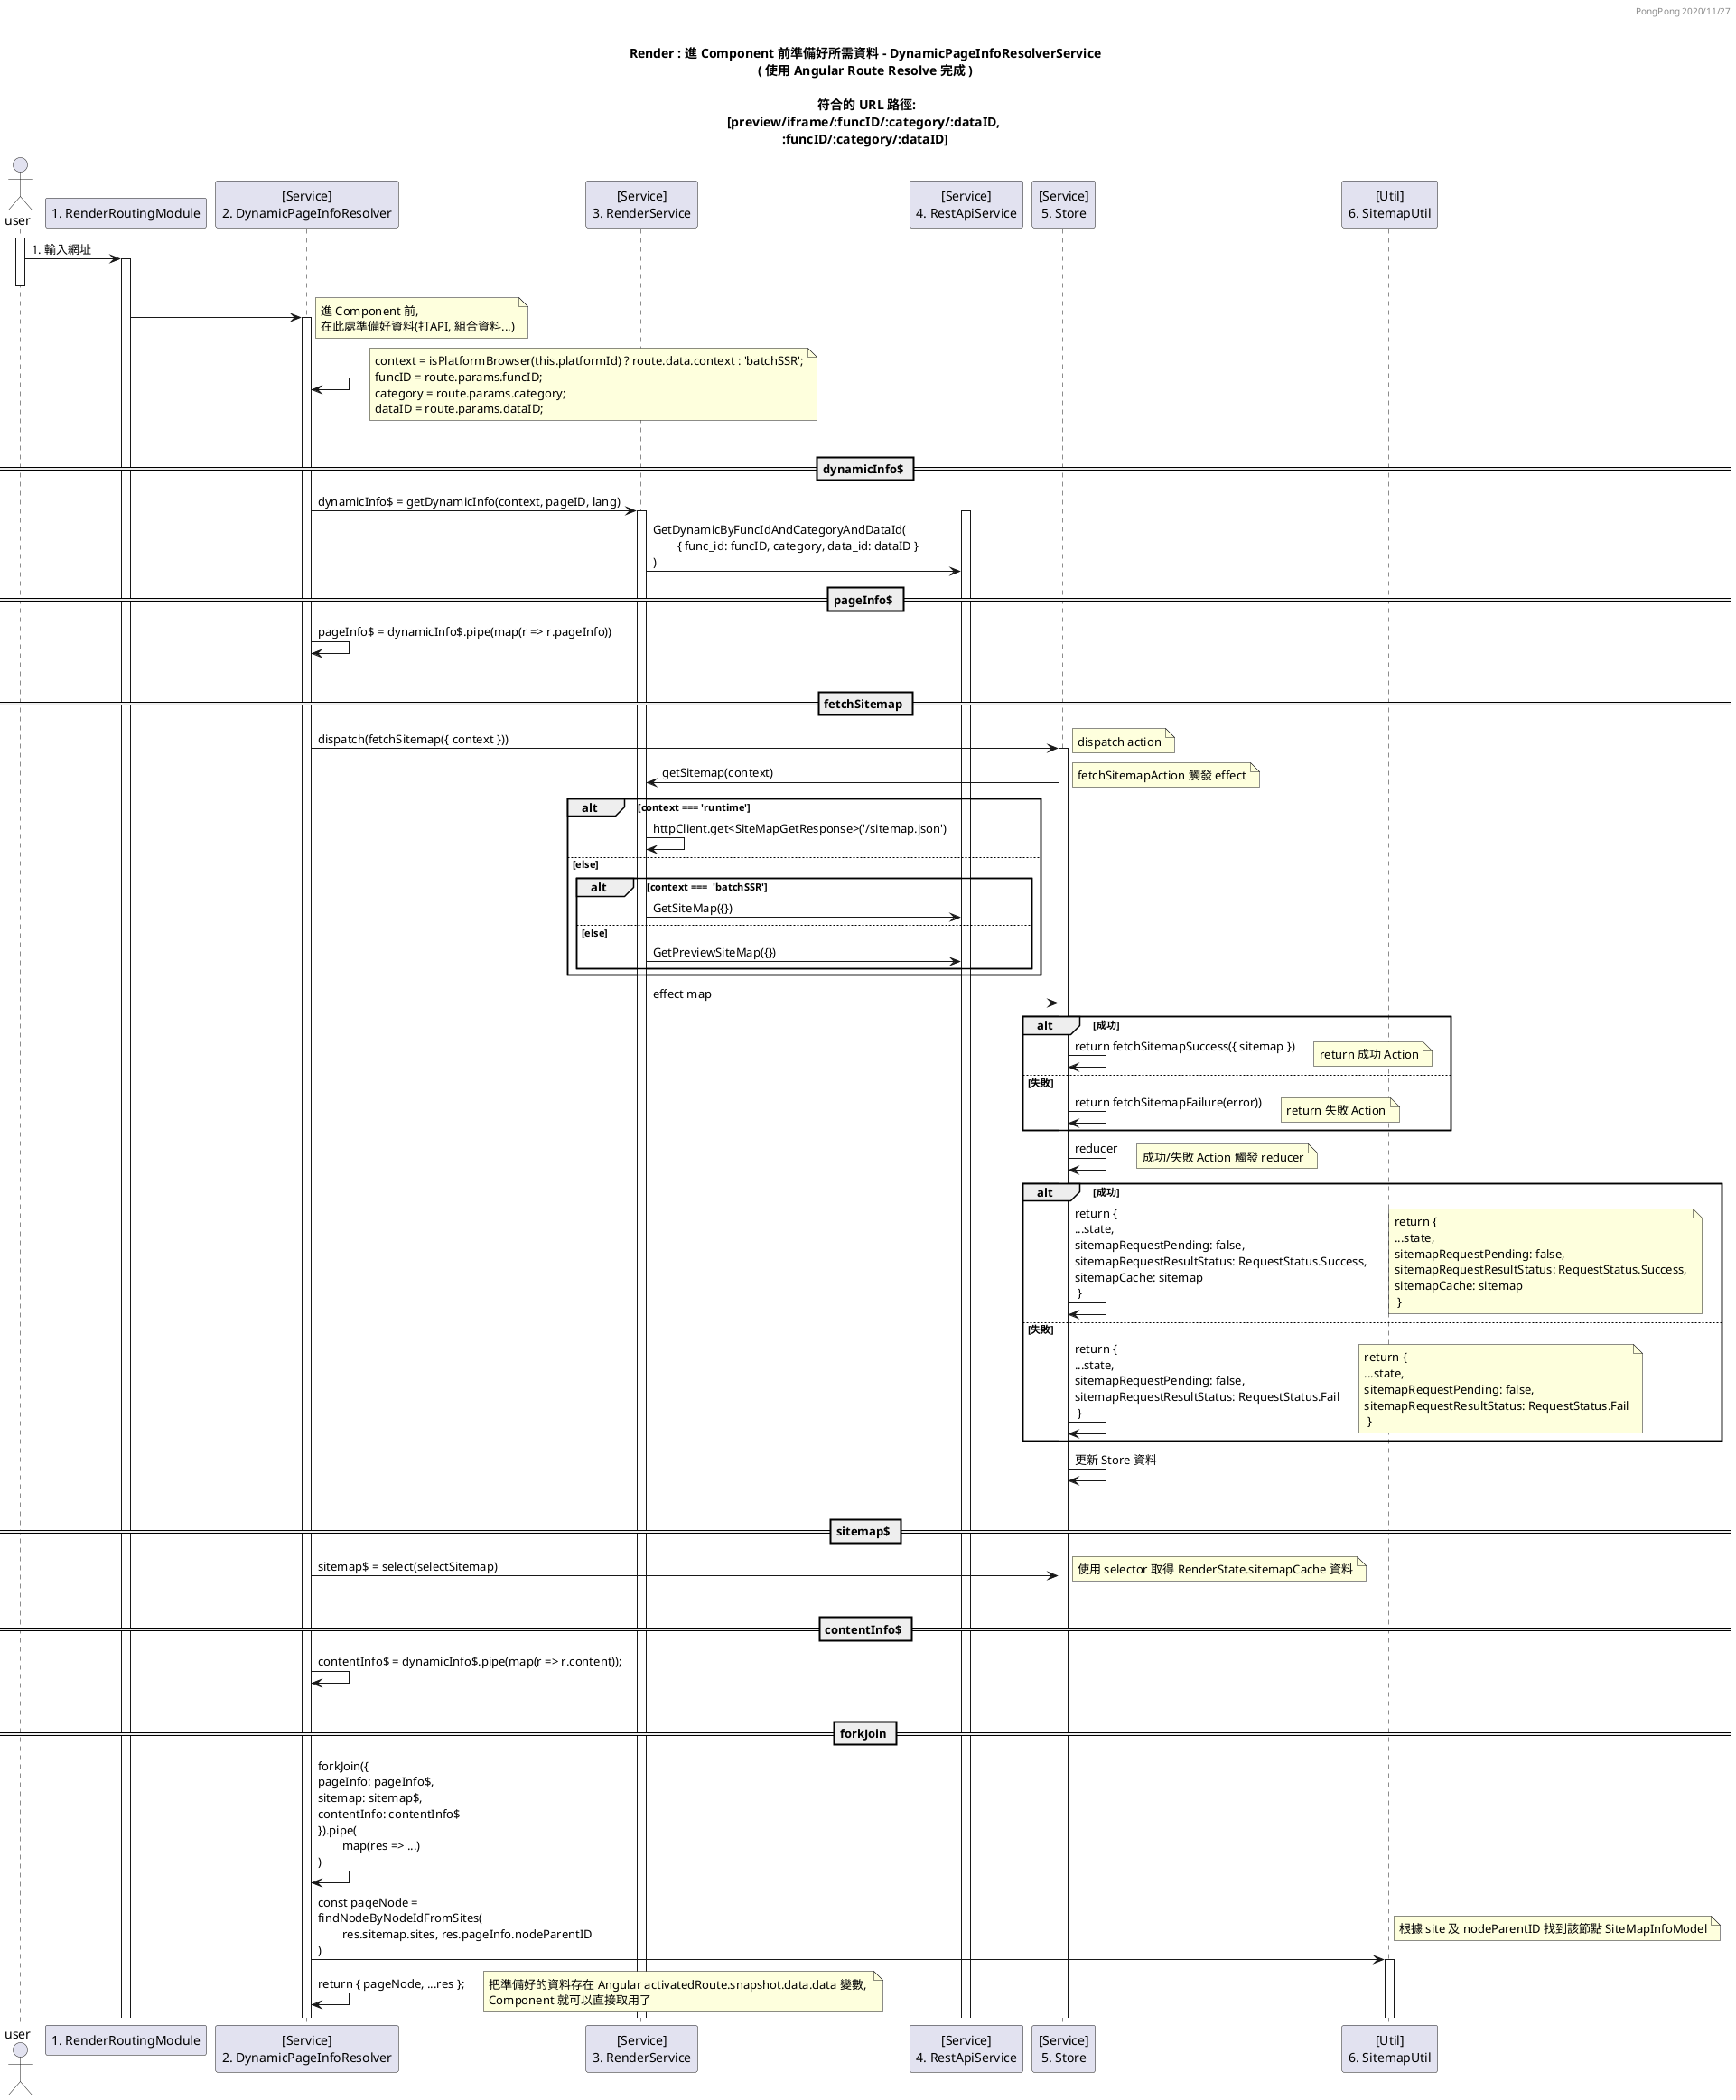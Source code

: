 @startuml

header
PongPong 2020/11/27
end header

title \nRender : 進 Component 前準備好所需資料 - DynamicPageInfoResolverService\n( 使用 Angular Route Resolve 完成 )\n\n 符合的 URL 路徑:\n[preview/iframe/:funcID/:category/:dataID, \n:funcID/:category/:dataID]


actor user
activate user

user -> "1. RenderRoutingModule" : 1. 輸入網址
activate "1. RenderRoutingModule"


deactivate user


"1. RenderRoutingModule" -> "[Service]\n2. DynamicPageInfoResolver"
note right: 進 Component 前, \n在此處準備好資料(打API, 組合資料...)
activate "[Service]\n2. DynamicPageInfoResolver"

"[Service]\n2. DynamicPageInfoResolver" -> "[Service]\n2. DynamicPageInfoResolver"
note right: context = isPlatformBrowser(this.platformId) ? route.data.context : 'batchSSR';\nfuncID = route.params.funcID;\ncategory = route.params.category;\ndataID = route.params.dataID;
|||

== dynamicInfo$ ==
"[Service]\n2. DynamicPageInfoResolver" -> "[Service]\n3. RenderService": dynamicInfo$ = getDynamicInfo(context, pageID, lang)
activate "[Service]\n3. RenderService"

activate "[Service]\n4. RestApiService"
"[Service]\n3. RenderService" -> "[Service]\n4. RestApiService" : GetDynamicByFuncIdAndCategoryAndDataId(\n\t{ func_id: funcID, category, data_id: dataID }\n)

== pageInfo$ ==
"[Service]\n2. DynamicPageInfoResolver" -> "[Service]\n2. DynamicPageInfoResolver": pageInfo$ = dynamicInfo$.pipe(map(r => r.pageInfo))
|||

== fetchSitemap ==
"[Service]\n2. DynamicPageInfoResolver" -> "[Service]\n5. Store": dispatch(fetchSitemap({ context }))
activate "[Service]\n5. Store"
note right: dispatch action

"[Service]\n5. Store" -> "[Service]\n3. RenderService": getSitemap(context)
note right: fetchSitemapAction 觸發 effect

alt context === 'runtime'
  "[Service]\n3. RenderService" -> "[Service]\n3. RenderService": httpClient.get<SiteMapGetResponse>('/sitemap.json')
  

else else

  alt context ===  'batchSSR'
    "[Service]\n3. RenderService" -> "[Service]\n4. RestApiService" : GetSiteMap({})
  else else
    "[Service]\n3. RenderService" -> "[Service]\n4. RestApiService" : GetPreviewSiteMap({})
  end

end

"[Service]\n3. RenderService" -> "[Service]\n5. Store" : effect map

alt 成功
    "[Service]\n5. Store" -> "[Service]\n5. Store" : return fetchSitemapSuccess({ sitemap })
    note right: return 成功 Action
  else 失敗
     "[Service]\n5. Store" -> "[Service]\n5. Store" : return fetchSitemapFailure(error))
     note right: return 失敗 Action
end

"[Service]\n5. Store" -> "[Service]\n5. Store" : reducer 
note right: 成功/失敗 Action 觸發 reducer

alt 成功
    "[Service]\n5. Store" -> "[Service]\n5. Store" : return { \n...state, \nsitemapRequestPending: false, \nsitemapRequestResultStatus: RequestStatus.Success, \nsitemapCache: sitemap\n }
    note right: return { \n...state, \nsitemapRequestPending: false, \nsitemapRequestResultStatus: RequestStatus.Success, \nsitemapCache: sitemap\n }
  else 失敗
     "[Service]\n5. Store" -> "[Service]\n5. Store" : return { \n...state, \nsitemapRequestPending: false, \nsitemapRequestResultStatus: RequestStatus.Fail\n }
     note right: return { \n...state, \nsitemapRequestPending: false, \nsitemapRequestResultStatus: RequestStatus.Fail\n }
end

"[Service]\n5. Store" -> "[Service]\n5. Store" : 更新 Store 資料
|||

== sitemap$ ==
"[Service]\n2. DynamicPageInfoResolver" -> "[Service]\n5. Store": sitemap$ = select(selectSitemap)
note right: 使用 selector 取得 RenderState.sitemapCache 資料
|||

== contentInfo$ ==
"[Service]\n2. DynamicPageInfoResolver" -> "[Service]\n2. DynamicPageInfoResolver": contentInfo$ = dynamicInfo$.pipe(map(r => r.content));
|||

== forkJoin ==
"[Service]\n2. DynamicPageInfoResolver" -> "[Service]\n2. DynamicPageInfoResolver": forkJoin({\npageInfo: pageInfo$, \nsitemap: sitemap$, \ncontentInfo: contentInfo$\n}).pipe(\n\tmap(res => ...)\n)

"[Service]\n2. DynamicPageInfoResolver" -> "[Util]\n6. SitemapUtil": const pageNode = \nfindNodeByNodeIdFromSites(\n\tres.sitemap.sites, res.pageInfo.nodeParentID\n)
note right: 根據 site 及 nodeParentID 找到該節點 SiteMapInfoModel
activate "[Util]\n6. SitemapUtil"

"[Service]\n2. DynamicPageInfoResolver" -> "[Service]\n2. DynamicPageInfoResolver": return { pageNode, ...res };
note right: 把準備好的資料存在 Angular activatedRoute.snapshot.data.data 變數, \nComponent 就可以直接取用了






@enduml


